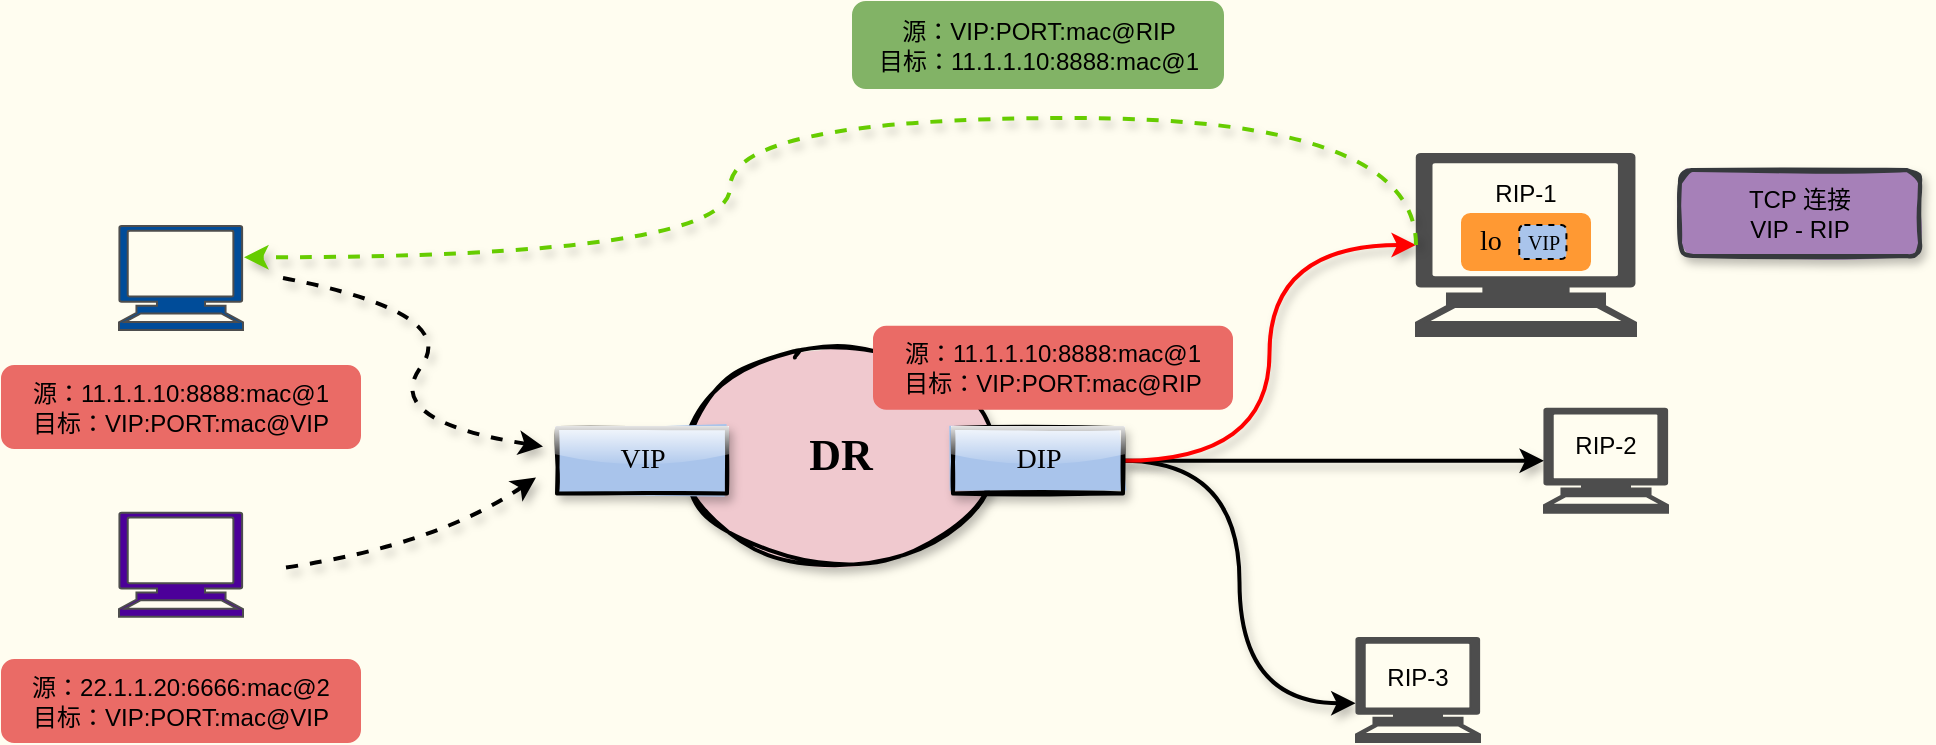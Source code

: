 <mxfile version="14.4.8" type="github">
  <diagram id="hrvEUlPZ7Sl5a-fx2PgV" name="第 1 页">
    <mxGraphModel dx="927" dy="-492" grid="0" gridSize="10" guides="1" tooltips="1" connect="1" arrows="1" fold="1" page="1" pageScale="1" pageWidth="1169" pageHeight="827" background="#FFFDF0" math="0" shadow="0">
      <root>
        <mxCell id="0" />
        <mxCell id="1" parent="0" />
        <mxCell id="ESg7y5GwWMkOcSWc0D8r-2" style="edgeStyle=orthogonalEdgeStyle;rounded=0;orthogonalLoop=1;jettySize=auto;html=1;exitX=0.5;exitY=1;exitDx=0;exitDy=0;exitPerimeter=0;" edge="1" parent="1">
          <mxGeometry relative="1" as="geometry">
            <mxPoint x="265" y="1409.74" as="sourcePoint" />
            <mxPoint x="265" y="1409.74" as="targetPoint" />
          </mxGeometry>
        </mxCell>
        <mxCell id="ESg7y5GwWMkOcSWc0D8r-3" value="" style="curved=1;endArrow=classic;html=1;shadow=1;strokeWidth=2;dashed=1;" edge="1" parent="1">
          <mxGeometry width="50" height="50" relative="1" as="geometry">
            <mxPoint x="308.5" y="1245" as="sourcePoint" />
            <mxPoint x="438.5" y="1329.24" as="targetPoint" />
            <Array as="points">
              <mxPoint x="397.5" y="1262.24" />
              <mxPoint x="357.5" y="1316.49" />
            </Array>
          </mxGeometry>
        </mxCell>
        <mxCell id="ESg7y5GwWMkOcSWc0D8r-4" value="" style="curved=1;endArrow=classic;html=1;shadow=1;strokeWidth=2;dashed=1;" edge="1" parent="1">
          <mxGeometry width="50" height="50" relative="1" as="geometry">
            <mxPoint x="310" y="1389.74" as="sourcePoint" />
            <mxPoint x="435" y="1344.74" as="targetPoint" />
            <Array as="points">
              <mxPoint x="385" y="1378.74" />
            </Array>
          </mxGeometry>
        </mxCell>
        <mxCell id="ESg7y5GwWMkOcSWc0D8r-5" value="&lt;div style=&quot;font-family: &amp;#34;helvetica&amp;#34; ; font-size: 12px&quot;&gt;&lt;br&gt;&lt;/div&gt;" style="text;html=1;strokeColor=none;fillColor=none;align=center;verticalAlign=middle;whiteSpace=wrap;rounded=0;shadow=1;glass=1;sketch=1;fontFamily=Tahoma;fontSize=14;" vertex="1" parent="1">
          <mxGeometry x="174.5" y="1430.24" width="181" height="20" as="geometry" />
        </mxCell>
        <mxCell id="ESg7y5GwWMkOcSWc0D8r-6" value="&lt;b&gt;&lt;font style=&quot;font-size: 22px&quot;&gt;DR&lt;/font&gt;&lt;/b&gt;" style="ellipse;whiteSpace=wrap;html=1;shadow=1;glass=1;sketch=1;strokeWidth=2;fontFamily=Tahoma;fontSize=14;fillStyle=solid;fillColor=#f0c9cf;" vertex="1" parent="1">
          <mxGeometry x="508.5" y="1280.24" width="157" height="108" as="geometry" />
        </mxCell>
        <mxCell id="ESg7y5GwWMkOcSWc0D8r-7" value="VIP" style="rounded=0;whiteSpace=wrap;html=1;shadow=1;glass=1;sketch=1;strokeColor=#000000;strokeWidth=2;fontFamily=Tahoma;fontSize=14;fillStyle=solid;fillColor=#A9C4EB;" vertex="1" parent="1">
          <mxGeometry x="445.5" y="1320" width="85" height="32.75" as="geometry" />
        </mxCell>
        <mxCell id="ESg7y5GwWMkOcSWc0D8r-9" style="edgeStyle=orthogonalEdgeStyle;curved=1;sketch=0;orthogonalLoop=1;jettySize=auto;html=1;exitX=1;exitY=0.5;exitDx=0;exitDy=0;entryX=-0.003;entryY=0.627;entryDx=0;entryDy=0;entryPerimeter=0;shadow=1;strokeWidth=2;" edge="1" parent="1" source="ESg7y5GwWMkOcSWc0D8r-11" target="ESg7y5GwWMkOcSWc0D8r-15">
          <mxGeometry relative="1" as="geometry" />
        </mxCell>
        <mxCell id="ESg7y5GwWMkOcSWc0D8r-10" style="edgeStyle=orthogonalEdgeStyle;curved=1;sketch=0;orthogonalLoop=1;jettySize=auto;html=1;exitX=1;exitY=0.5;exitDx=0;exitDy=0;entryX=0;entryY=0.5;entryDx=0;entryDy=0;entryPerimeter=0;shadow=1;strokeWidth=2;" edge="1" parent="1" source="ESg7y5GwWMkOcSWc0D8r-11" target="ESg7y5GwWMkOcSWc0D8r-14">
          <mxGeometry relative="1" as="geometry" />
        </mxCell>
        <mxCell id="ESg7y5GwWMkOcSWc0D8r-43" style="edgeStyle=orthogonalEdgeStyle;curved=1;sketch=0;orthogonalLoop=1;jettySize=auto;html=1;exitX=1;exitY=0.5;exitDx=0;exitDy=0;entryX=0;entryY=0.5;entryDx=0;entryDy=0;entryPerimeter=0;shadow=1;strokeColor=#FF0000;strokeWidth=2;fontColor=#E6E6E6;" edge="1" parent="1" source="ESg7y5GwWMkOcSWc0D8r-11" target="ESg7y5GwWMkOcSWc0D8r-13">
          <mxGeometry relative="1" as="geometry" />
        </mxCell>
        <mxCell id="ESg7y5GwWMkOcSWc0D8r-11" value="DIP" style="rounded=0;whiteSpace=wrap;html=1;shadow=1;glass=1;sketch=1;strokeColor=#000000;strokeWidth=2;fontFamily=Tahoma;fontSize=14;fillStyle=solid;fillColor=#A9C4EB;" vertex="1" parent="1">
          <mxGeometry x="643.5" y="1320" width="85" height="32.75" as="geometry" />
        </mxCell>
        <mxCell id="ESg7y5GwWMkOcSWc0D8r-12" value="&lt;div style=&quot;font-family: &amp;#34;helvetica&amp;#34; ; font-size: 12px&quot;&gt;&lt;br&gt;&lt;/div&gt;" style="text;html=1;strokeColor=none;fillColor=none;align=center;verticalAlign=middle;whiteSpace=wrap;rounded=0;shadow=1;glass=1;sketch=1;fontFamily=Tahoma;fontSize=14;" vertex="1" parent="1">
          <mxGeometry x="187.5" y="1303.24" width="181" height="20" as="geometry" />
        </mxCell>
        <mxCell id="ESg7y5GwWMkOcSWc0D8r-14" value="" style="shape=mxgraph.signs.tech.computer;html=1;pointerEvents=1;verticalLabelPosition=bottom;verticalAlign=top;align=center;labelBackgroundColor=none;fontColor=#ffffff;fillColor=#4D4D4D;strokeColor=#4D4D4D;" vertex="1" parent="1">
          <mxGeometry x="939" y="1310.38" width="62" height="52" as="geometry" />
        </mxCell>
        <mxCell id="ESg7y5GwWMkOcSWc0D8r-15" value="" style="shape=mxgraph.signs.tech.computer;html=1;pointerEvents=1;verticalLabelPosition=bottom;verticalAlign=top;align=center;labelBackgroundColor=none;fontColor=#ffffff;fillColor=#4D4D4D;strokeColor=#4D4D4D;" vertex="1" parent="1">
          <mxGeometry x="845" y="1425" width="62" height="52" as="geometry" />
        </mxCell>
        <mxCell id="ESg7y5GwWMkOcSWc0D8r-17" value="&lt;span style=&quot;color: rgb(0, 0, 0); font-family: helvetica; font-size: 12px; font-style: normal; font-weight: 400; letter-spacing: normal; text-align: center; text-indent: 0px; text-transform: none; word-spacing: 0px; display: inline; float: none;&quot;&gt;RIP-2&lt;/span&gt;" style="text;html=1;strokeColor=none;fillColor=none;align=center;verticalAlign=middle;whiteSpace=wrap;rounded=0;labelBackgroundColor=none;" vertex="1" parent="1">
          <mxGeometry x="950" y="1319.38" width="40" height="20" as="geometry" />
        </mxCell>
        <mxCell id="ESg7y5GwWMkOcSWc0D8r-18" value="&lt;span style=&quot;color: rgb(0, 0, 0); font-family: helvetica; font-size: 12px; font-style: normal; font-weight: 400; letter-spacing: normal; text-align: center; text-indent: 0px; text-transform: none; word-spacing: 0px; display: inline; float: none;&quot;&gt;RIP-3&lt;/span&gt;" style="text;html=1;strokeColor=none;fillColor=none;align=center;verticalAlign=middle;whiteSpace=wrap;rounded=0;labelBackgroundColor=none;" vertex="1" parent="1">
          <mxGeometry x="856" y="1435" width="40" height="20" as="geometry" />
        </mxCell>
        <mxCell id="ESg7y5GwWMkOcSWc0D8r-19" value="源：&lt;span style=&quot;font-family: &amp;#34;helvetica&amp;#34;&quot;&gt;11.1.1.10:8888&lt;/span&gt;&lt;span style=&quot;font-family: &amp;#34;helvetica&amp;#34;&quot;&gt;:mac@1&lt;/span&gt;&lt;br&gt;目标：VIP:PORT:mac@R&lt;span style=&quot;font-family: &amp;#34;helvetica&amp;#34;&quot;&gt;IP&lt;/span&gt;" style="rounded=1;whiteSpace=wrap;html=1;fillColor=#EA6B66;strokeColor=#EA6B66;" vertex="1" parent="1">
          <mxGeometry x="604" y="1269.38" width="179" height="41" as="geometry" />
        </mxCell>
        <mxCell id="ESg7y5GwWMkOcSWc0D8r-21" value="" style="shape=mxgraph.signs.tech.computer;html=1;pointerEvents=1;verticalLabelPosition=bottom;verticalAlign=top;align=center;labelBackgroundColor=none;fontColor=#ffffff;strokeColor=#4D4D4D;fillColor=#004C99;" vertex="1" parent="1">
          <mxGeometry x="226.5" y="1219" width="62" height="52" as="geometry" />
        </mxCell>
        <mxCell id="ESg7y5GwWMkOcSWc0D8r-22" value="" style="shape=mxgraph.signs.tech.computer;html=1;pointerEvents=1;verticalLabelPosition=bottom;verticalAlign=top;align=center;labelBackgroundColor=none;fontColor=#ffffff;strokeColor=#4D4D4D;fillColor=#4C0099;" vertex="1" parent="1">
          <mxGeometry x="226.5" y="1362.38" width="62" height="52" as="geometry" />
        </mxCell>
        <mxCell id="ESg7y5GwWMkOcSWc0D8r-23" value="&lt;div style=&quot;font-family: &amp;#34;helvetica&amp;#34;&quot;&gt;源：11.1.1.10:8888:mac@1&lt;/div&gt;&lt;div style=&quot;font-family: &amp;#34;helvetica&amp;#34;&quot;&gt;目标：VIP:PORT:mac@VIP&lt;/div&gt;" style="rounded=1;whiteSpace=wrap;html=1;fillColor=#EA6B66;strokeColor=#EA6B66;" vertex="1" parent="1">
          <mxGeometry x="168" y="1289" width="179" height="41" as="geometry" />
        </mxCell>
        <mxCell id="ESg7y5GwWMkOcSWc0D8r-24" value="&lt;div style=&quot;font-family: &amp;#34;helvetica&amp;#34;&quot;&gt;&lt;div&gt;源：22.1.1.20:6666:mac@2&lt;/div&gt;目标：VIP:PORT:mac@VIP&lt;/div&gt;" style="rounded=1;whiteSpace=wrap;html=1;fillColor=#EA6B66;strokeColor=#EA6B66;" vertex="1" parent="1">
          <mxGeometry x="168" y="1436" width="179" height="41" as="geometry" />
        </mxCell>
        <mxCell id="ESg7y5GwWMkOcSWc0D8r-28" value="源：VIP:PORT:mac@RIP&lt;br&gt;目标：&lt;span style=&quot;font-family: &amp;#34;helvetica&amp;#34;&quot;&gt;11.1.1.10:8888:mac@1&lt;/span&gt;" style="rounded=1;whiteSpace=wrap;html=1;strokeColor=#82b366;fillColor=#82B366;" vertex="1" parent="1">
          <mxGeometry x="593.5" y="1107" width="185" height="43" as="geometry" />
        </mxCell>
        <mxCell id="ESg7y5GwWMkOcSWc0D8r-29" value="TCP 连接&lt;br&gt;VIP - RIP" style="rounded=1;whiteSpace=wrap;html=1;strokeWidth=2;glass=0;shadow=1;sketch=1;fillStyle=solid;strokeColor=#36393d;fillColor=#A680B8;" vertex="1" parent="1">
          <mxGeometry x="1007" y="1191" width="120" height="43" as="geometry" />
        </mxCell>
        <mxCell id="ESg7y5GwWMkOcSWc0D8r-42" value="" style="group" vertex="1" connectable="0" parent="1">
          <mxGeometry x="875" y="1183" width="110" height="91" as="geometry" />
        </mxCell>
        <mxCell id="ESg7y5GwWMkOcSWc0D8r-16" value="&lt;meta charset=&quot;utf-8&quot;&gt;&lt;span style=&quot;color: rgb(0, 0, 0); font-family: helvetica; font-size: 12px; font-style: normal; font-weight: 400; letter-spacing: normal; text-align: center; text-indent: 0px; text-transform: none; word-spacing: 0px; display: inline; float: none;&quot;&gt;RIP-1&lt;/span&gt;" style="text;html=1;strokeColor=none;fillColor=none;align=center;verticalAlign=middle;whiteSpace=wrap;rounded=0;labelBackgroundColor=none;" vertex="1" parent="ESg7y5GwWMkOcSWc0D8r-42">
          <mxGeometry x="35" y="10" width="40" height="20" as="geometry" />
        </mxCell>
        <mxCell id="ESg7y5GwWMkOcSWc0D8r-31" value="&amp;nbsp; lo" style="rounded=1;whiteSpace=wrap;html=1;shadow=0;glass=0;sketch=0;strokeWidth=1;fontFamily=Tahoma;fontSize=14;fillStyle=solid;align=left;fillColor=#FF9933;strokeColor=#FF9933;" vertex="1" parent="ESg7y5GwWMkOcSWc0D8r-42">
          <mxGeometry x="23" y="30" width="64" height="28" as="geometry" />
        </mxCell>
        <mxCell id="ESg7y5GwWMkOcSWc0D8r-39" value="&lt;font style=&quot;font-size: 10px&quot;&gt;VIP&lt;/font&gt;" style="rounded=1;whiteSpace=wrap;html=1;shadow=0;glass=0;sketch=0;strokeWidth=1;fontFamily=Tahoma;fontSize=14;fillStyle=solid;fillColor=#A9C4EB;dashed=1;" vertex="1" parent="ESg7y5GwWMkOcSWc0D8r-42">
          <mxGeometry x="51.632" y="35.5" width="23.579" height="17" as="geometry" />
        </mxCell>
        <mxCell id="ESg7y5GwWMkOcSWc0D8r-13" value="" style="shape=mxgraph.signs.tech.computer;html=1;pointerEvents=1;verticalLabelPosition=bottom;verticalAlign=top;align=center;labelBackgroundColor=none;fontColor=#ffffff;fillColor=#4D4D4D;strokeColor=#4D4D4D;" vertex="1" parent="ESg7y5GwWMkOcSWc0D8r-42">
          <mxGeometry width="110" height="91" as="geometry" />
        </mxCell>
        <mxCell id="ESg7y5GwWMkOcSWc0D8r-48" style="edgeStyle=orthogonalEdgeStyle;curved=1;sketch=0;orthogonalLoop=1;jettySize=auto;html=1;exitX=0;exitY=0.5;exitDx=0;exitDy=0;exitPerimeter=0;entryX=1.008;entryY=0.301;entryDx=0;entryDy=0;entryPerimeter=0;shadow=1;strokeWidth=2;fontColor=#E6E6E6;strokeColor=#66CC00;dashed=1;" edge="1" parent="1" source="ESg7y5GwWMkOcSWc0D8r-13" target="ESg7y5GwWMkOcSWc0D8r-21">
          <mxGeometry relative="1" as="geometry">
            <Array as="points">
              <mxPoint x="875" y="1165" />
              <mxPoint x="532" y="1165" />
              <mxPoint x="532" y="1235" />
            </Array>
          </mxGeometry>
        </mxCell>
      </root>
    </mxGraphModel>
  </diagram>
</mxfile>
